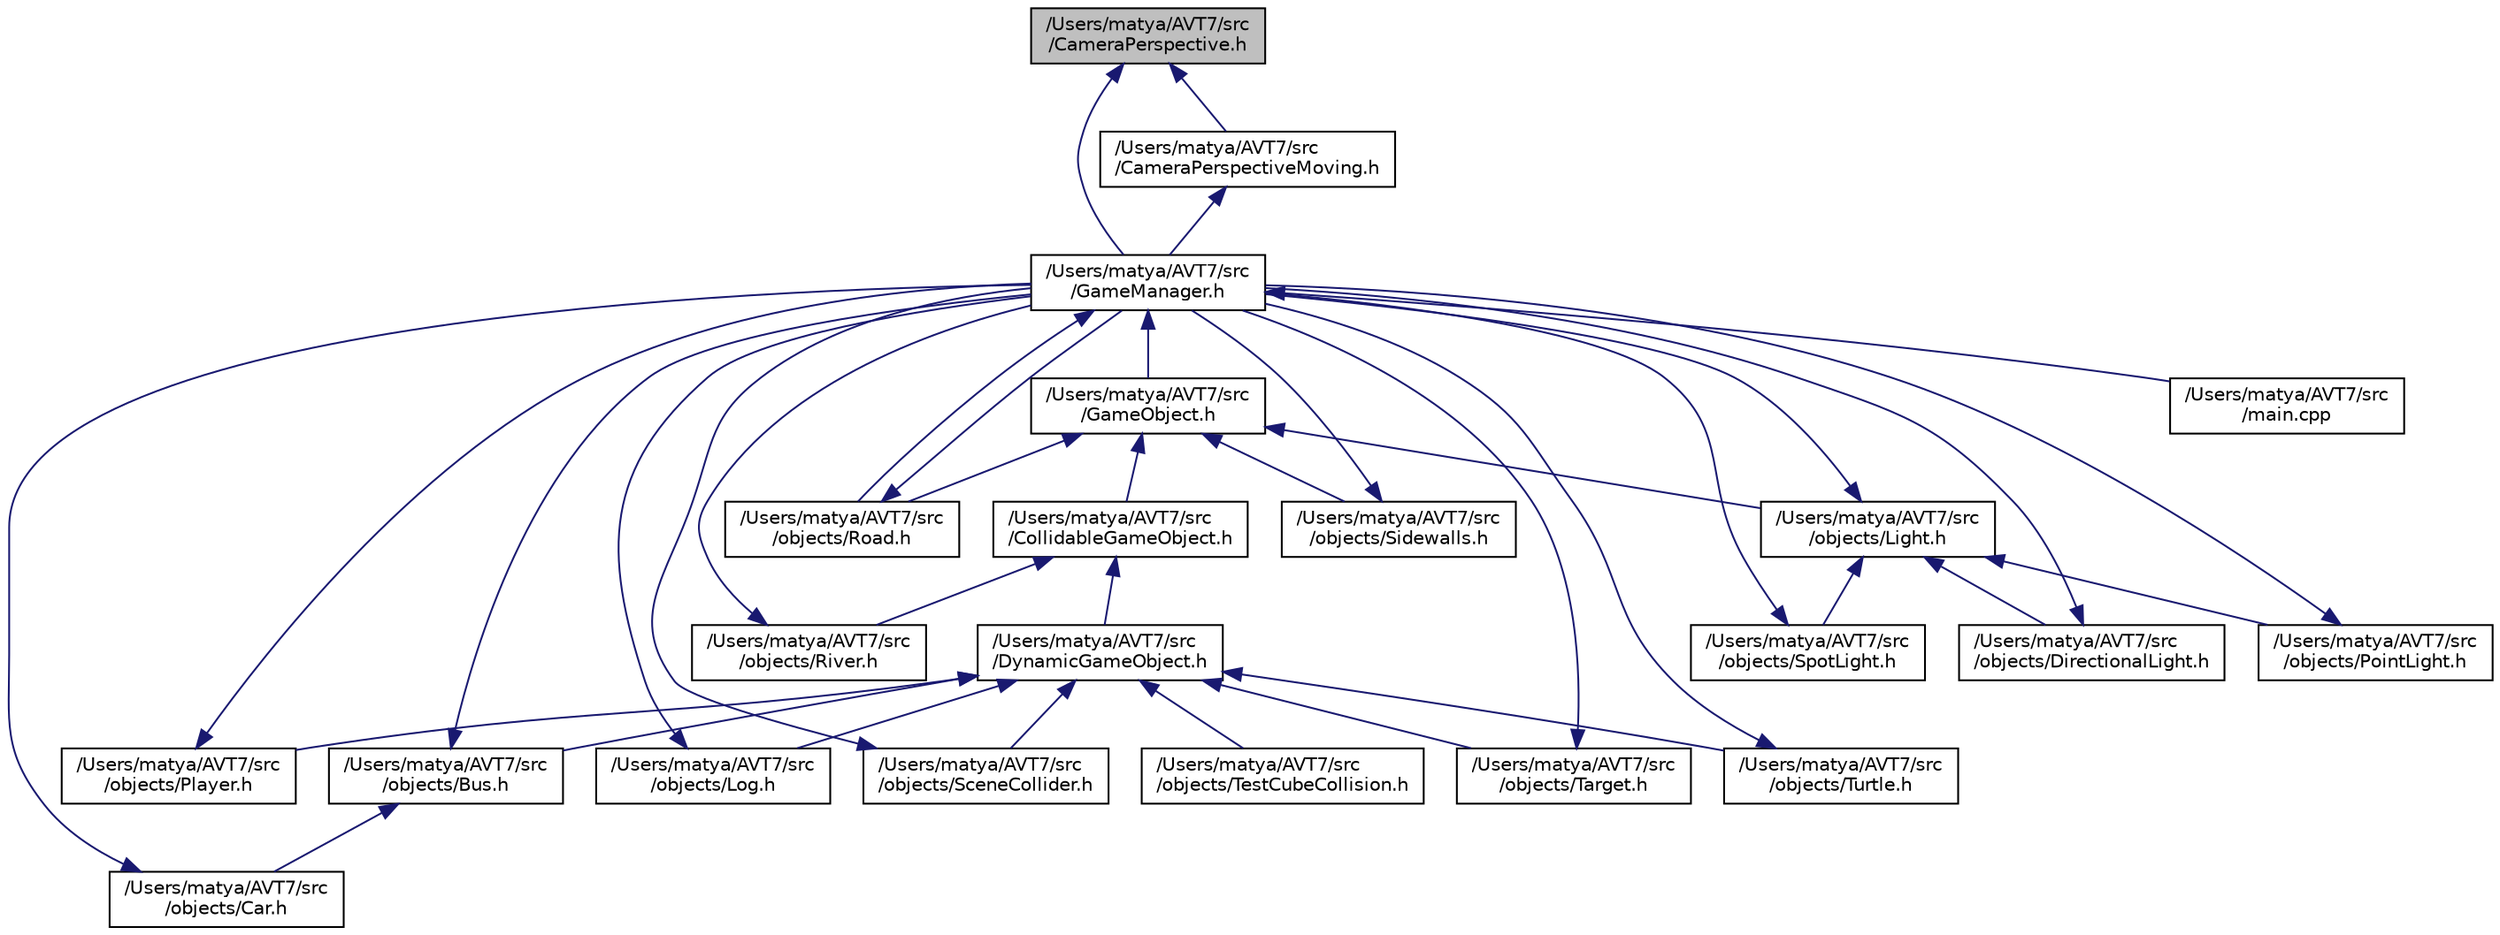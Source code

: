 digraph "/Users/matya/AVT7/src/CameraPerspective.h"
{
  edge [fontname="Helvetica",fontsize="10",labelfontname="Helvetica",labelfontsize="10"];
  node [fontname="Helvetica",fontsize="10",shape=record];
  Node7 [label="/Users/matya/AVT7/src\l/CameraPerspective.h",height=0.2,width=0.4,color="black", fillcolor="grey75", style="filled", fontcolor="black"];
  Node7 -> Node8 [dir="back",color="midnightblue",fontsize="10",style="solid",fontname="Helvetica"];
  Node8 [label="/Users/matya/AVT7/src\l/CameraPerspectiveMoving.h",height=0.2,width=0.4,color="black", fillcolor="white", style="filled",URL="$_camera_perspective_moving_8h.html"];
  Node8 -> Node9 [dir="back",color="midnightblue",fontsize="10",style="solid",fontname="Helvetica"];
  Node9 [label="/Users/matya/AVT7/src\l/GameManager.h",height=0.2,width=0.4,color="black", fillcolor="white", style="filled",URL="$_game_manager_8h.html"];
  Node9 -> Node10 [dir="back",color="midnightblue",fontsize="10",style="solid",fontname="Helvetica"];
  Node10 [label="/Users/matya/AVT7/src\l/GameObject.h",height=0.2,width=0.4,color="black", fillcolor="white", style="filled",URL="$_game_object_8h.html"];
  Node10 -> Node11 [dir="back",color="midnightblue",fontsize="10",style="solid",fontname="Helvetica"];
  Node11 [label="/Users/matya/AVT7/src\l/CollidableGameObject.h",height=0.2,width=0.4,color="black", fillcolor="white", style="filled",URL="$_collidable_game_object_8h.html"];
  Node11 -> Node12 [dir="back",color="midnightblue",fontsize="10",style="solid",fontname="Helvetica"];
  Node12 [label="/Users/matya/AVT7/src\l/objects/River.h",height=0.2,width=0.4,color="black", fillcolor="white", style="filled",URL="$_river_8h.html"];
  Node12 -> Node9 [dir="back",color="midnightblue",fontsize="10",style="solid",fontname="Helvetica"];
  Node11 -> Node13 [dir="back",color="midnightblue",fontsize="10",style="solid",fontname="Helvetica"];
  Node13 [label="/Users/matya/AVT7/src\l/DynamicGameObject.h",height=0.2,width=0.4,color="black", fillcolor="white", style="filled",URL="$_dynamic_game_object_8h.html"];
  Node13 -> Node14 [dir="back",color="midnightblue",fontsize="10",style="solid",fontname="Helvetica"];
  Node14 [label="/Users/matya/AVT7/src\l/objects/Player.h",height=0.2,width=0.4,color="black", fillcolor="white", style="filled",URL="$_player_8h.html"];
  Node14 -> Node9 [dir="back",color="midnightblue",fontsize="10",style="solid",fontname="Helvetica"];
  Node13 -> Node15 [dir="back",color="midnightblue",fontsize="10",style="solid",fontname="Helvetica"];
  Node15 [label="/Users/matya/AVT7/src\l/objects/Bus.h",height=0.2,width=0.4,color="black", fillcolor="white", style="filled",URL="$_bus_8h.html"];
  Node15 -> Node9 [dir="back",color="midnightblue",fontsize="10",style="solid",fontname="Helvetica"];
  Node15 -> Node16 [dir="back",color="midnightblue",fontsize="10",style="solid",fontname="Helvetica"];
  Node16 [label="/Users/matya/AVT7/src\l/objects/Car.h",height=0.2,width=0.4,color="black", fillcolor="white", style="filled",URL="$_car_8h.html"];
  Node16 -> Node9 [dir="back",color="midnightblue",fontsize="10",style="solid",fontname="Helvetica"];
  Node13 -> Node17 [dir="back",color="midnightblue",fontsize="10",style="solid",fontname="Helvetica"];
  Node17 [label="/Users/matya/AVT7/src\l/objects/Log.h",height=0.2,width=0.4,color="black", fillcolor="white", style="filled",URL="$_log_8h.html"];
  Node17 -> Node9 [dir="back",color="midnightblue",fontsize="10",style="solid",fontname="Helvetica"];
  Node13 -> Node18 [dir="back",color="midnightblue",fontsize="10",style="solid",fontname="Helvetica"];
  Node18 [label="/Users/matya/AVT7/src\l/objects/SceneCollider.h",height=0.2,width=0.4,color="black", fillcolor="white", style="filled",URL="$_scene_collider_8h.html"];
  Node18 -> Node9 [dir="back",color="midnightblue",fontsize="10",style="solid",fontname="Helvetica"];
  Node13 -> Node19 [dir="back",color="midnightblue",fontsize="10",style="solid",fontname="Helvetica"];
  Node19 [label="/Users/matya/AVT7/src\l/objects/Target.h",height=0.2,width=0.4,color="black", fillcolor="white", style="filled",URL="$_target_8h.html"];
  Node19 -> Node9 [dir="back",color="midnightblue",fontsize="10",style="solid",fontname="Helvetica"];
  Node13 -> Node20 [dir="back",color="midnightblue",fontsize="10",style="solid",fontname="Helvetica"];
  Node20 [label="/Users/matya/AVT7/src\l/objects/Turtle.h",height=0.2,width=0.4,color="black", fillcolor="white", style="filled",URL="$_turtle_8h.html"];
  Node20 -> Node9 [dir="back",color="midnightblue",fontsize="10",style="solid",fontname="Helvetica"];
  Node13 -> Node21 [dir="back",color="midnightblue",fontsize="10",style="solid",fontname="Helvetica"];
  Node21 [label="/Users/matya/AVT7/src\l/objects/TestCubeCollision.h",height=0.2,width=0.4,color="black", fillcolor="white", style="filled",URL="$_test_cube_collision_8h.html"];
  Node10 -> Node22 [dir="back",color="midnightblue",fontsize="10",style="solid",fontname="Helvetica"];
  Node22 [label="/Users/matya/AVT7/src\l/objects/Road.h",height=0.2,width=0.4,color="black", fillcolor="white", style="filled",URL="$_road_8h.html"];
  Node22 -> Node9 [dir="back",color="midnightblue",fontsize="10",style="solid",fontname="Helvetica"];
  Node10 -> Node23 [dir="back",color="midnightblue",fontsize="10",style="solid",fontname="Helvetica"];
  Node23 [label="/Users/matya/AVT7/src\l/objects/Light.h",height=0.2,width=0.4,color="black", fillcolor="white", style="filled",URL="$_light_8h.html"];
  Node23 -> Node9 [dir="back",color="midnightblue",fontsize="10",style="solid",fontname="Helvetica"];
  Node23 -> Node24 [dir="back",color="midnightblue",fontsize="10",style="solid",fontname="Helvetica"];
  Node24 [label="/Users/matya/AVT7/src\l/objects/SpotLight.h",height=0.2,width=0.4,color="black", fillcolor="white", style="filled",URL="$_spot_light_8h.html"];
  Node24 -> Node9 [dir="back",color="midnightblue",fontsize="10",style="solid",fontname="Helvetica"];
  Node23 -> Node25 [dir="back",color="midnightblue",fontsize="10",style="solid",fontname="Helvetica"];
  Node25 [label="/Users/matya/AVT7/src\l/objects/DirectionalLight.h",height=0.2,width=0.4,color="black", fillcolor="white", style="filled",URL="$_directional_light_8h.html"];
  Node25 -> Node9 [dir="back",color="midnightblue",fontsize="10",style="solid",fontname="Helvetica"];
  Node23 -> Node26 [dir="back",color="midnightblue",fontsize="10",style="solid",fontname="Helvetica"];
  Node26 [label="/Users/matya/AVT7/src\l/objects/PointLight.h",height=0.2,width=0.4,color="black", fillcolor="white", style="filled",URL="$_point_light_8h.html"];
  Node26 -> Node9 [dir="back",color="midnightblue",fontsize="10",style="solid",fontname="Helvetica"];
  Node10 -> Node27 [dir="back",color="midnightblue",fontsize="10",style="solid",fontname="Helvetica"];
  Node27 [label="/Users/matya/AVT7/src\l/objects/Sidewalls.h",height=0.2,width=0.4,color="black", fillcolor="white", style="filled",URL="$_sidewalls_8h.html"];
  Node27 -> Node9 [dir="back",color="midnightblue",fontsize="10",style="solid",fontname="Helvetica"];
  Node9 -> Node22 [dir="back",color="midnightblue",fontsize="10",style="solid",fontname="Helvetica"];
  Node9 -> Node28 [dir="back",color="midnightblue",fontsize="10",style="solid",fontname="Helvetica"];
  Node28 [label="/Users/matya/AVT7/src\l/main.cpp",height=0.2,width=0.4,color="black", fillcolor="white", style="filled",URL="$main_8cpp.html"];
  Node7 -> Node9 [dir="back",color="midnightblue",fontsize="10",style="solid",fontname="Helvetica"];
}
